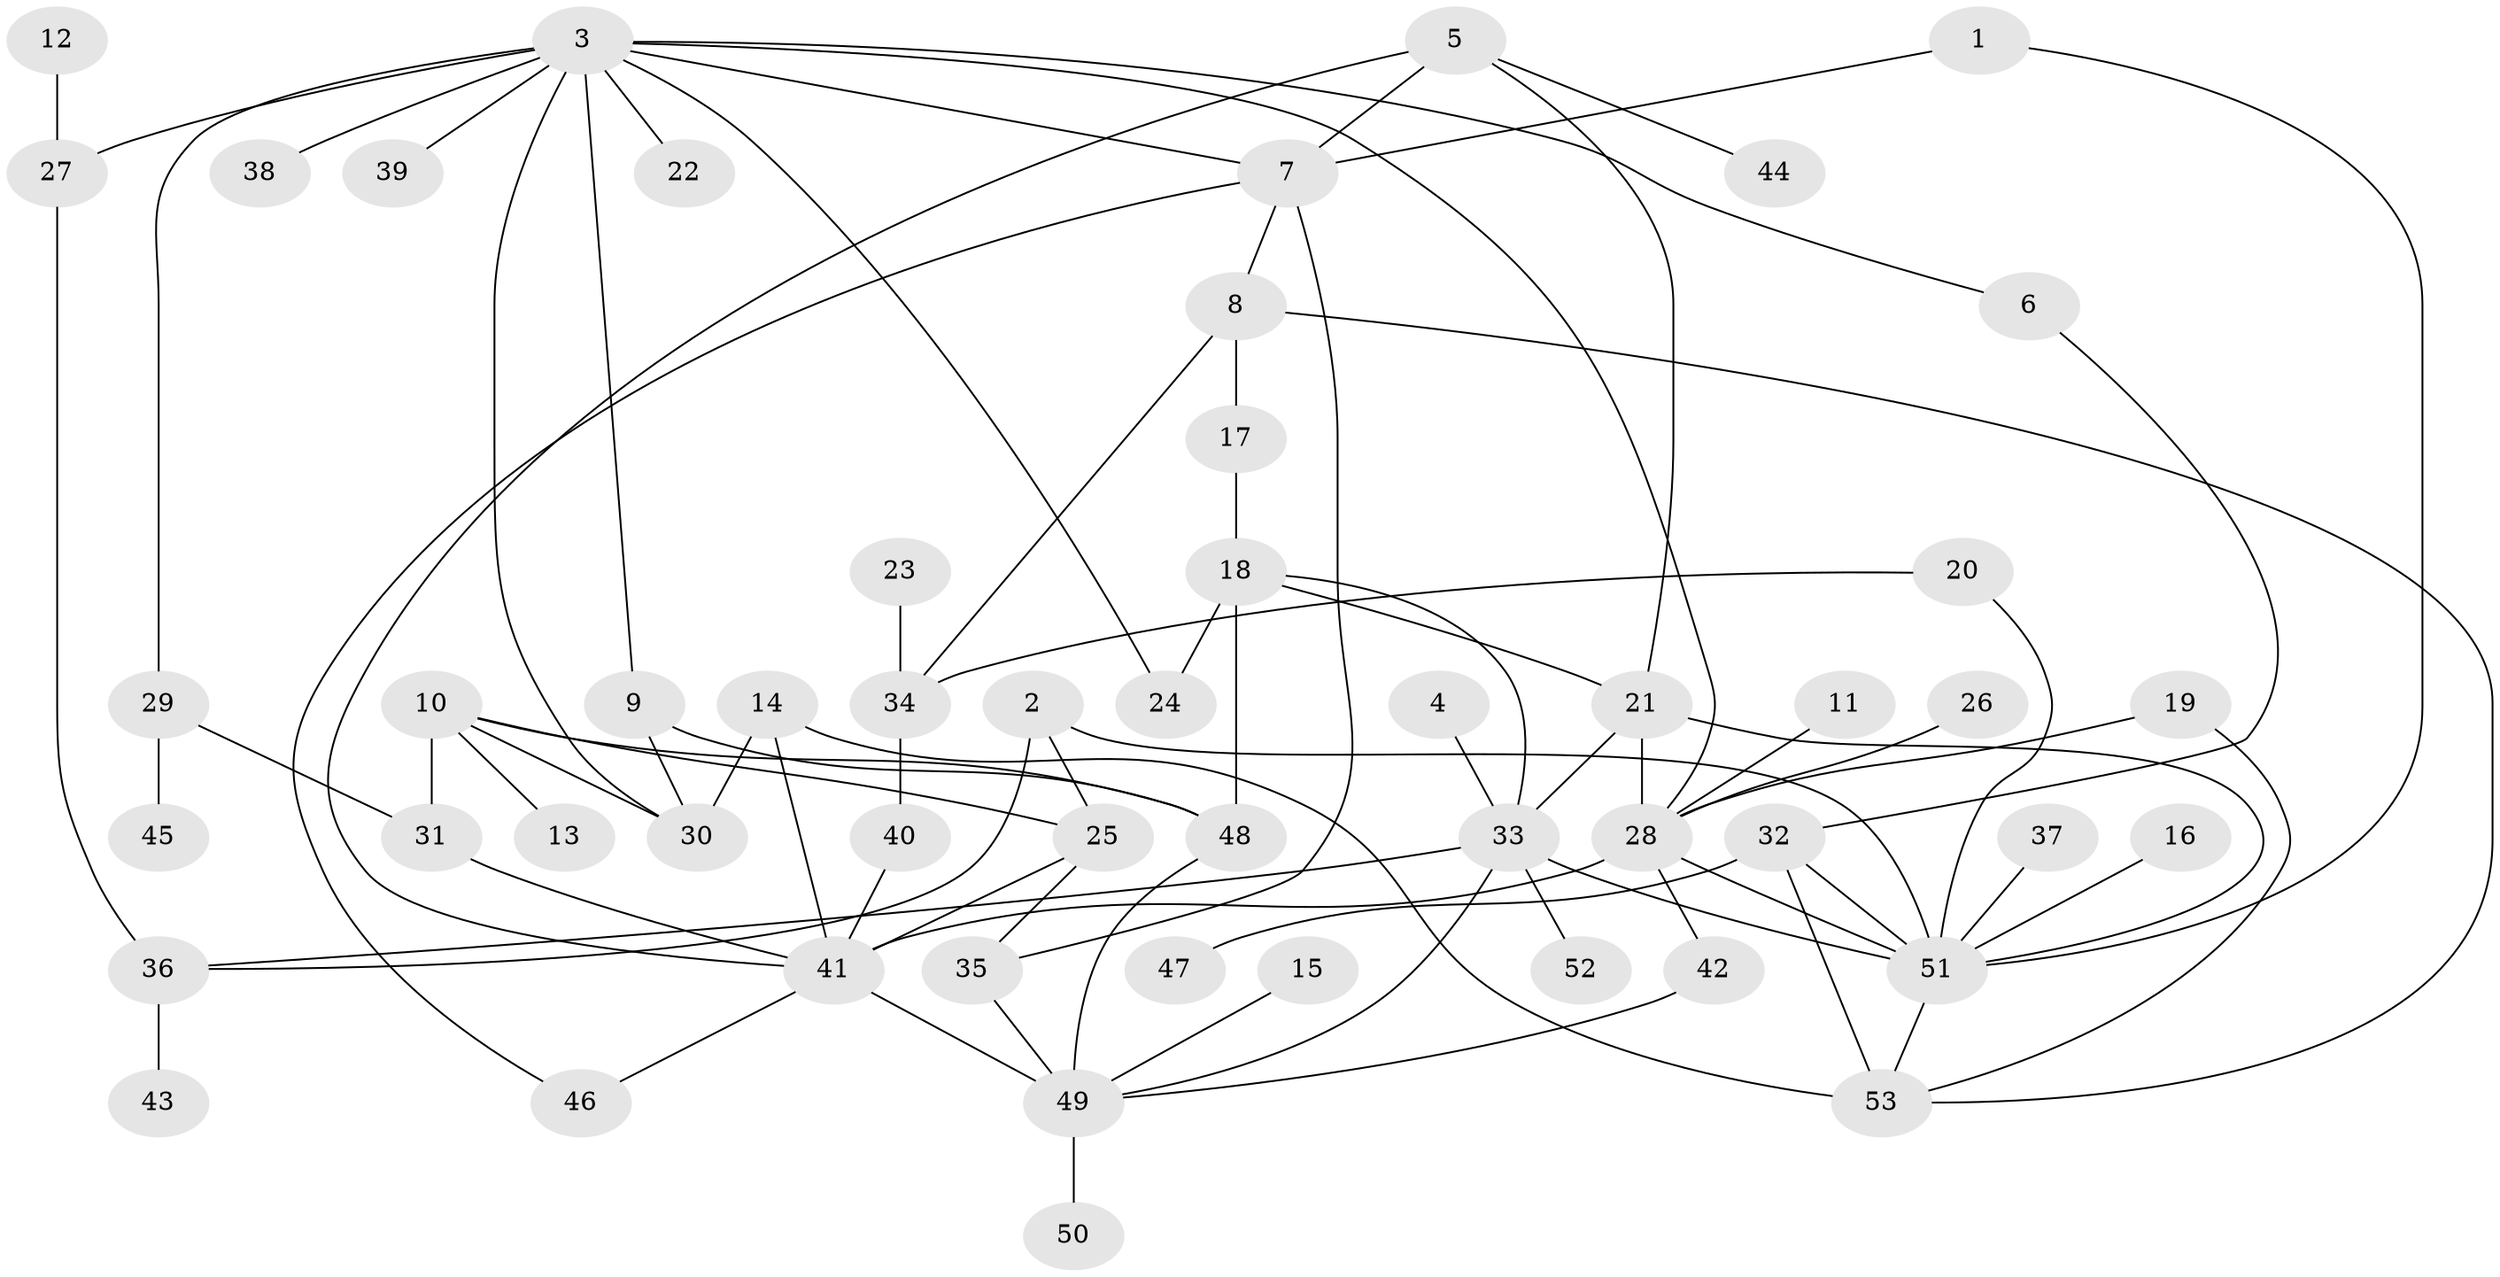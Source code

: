 // original degree distribution, {3: 0.19047619047619047, 9: 0.009523809523809525, 6: 0.0380952380952381, 2: 0.3333333333333333, 10: 0.009523809523809525, 4: 0.0761904761904762, 5: 0.047619047619047616, 1: 0.2761904761904762, 7: 0.009523809523809525, 8: 0.009523809523809525}
// Generated by graph-tools (version 1.1) at 2025/25/03/09/25 03:25:26]
// undirected, 53 vertices, 83 edges
graph export_dot {
graph [start="1"]
  node [color=gray90,style=filled];
  1;
  2;
  3;
  4;
  5;
  6;
  7;
  8;
  9;
  10;
  11;
  12;
  13;
  14;
  15;
  16;
  17;
  18;
  19;
  20;
  21;
  22;
  23;
  24;
  25;
  26;
  27;
  28;
  29;
  30;
  31;
  32;
  33;
  34;
  35;
  36;
  37;
  38;
  39;
  40;
  41;
  42;
  43;
  44;
  45;
  46;
  47;
  48;
  49;
  50;
  51;
  52;
  53;
  1 -- 7 [weight=1.0];
  1 -- 51 [weight=1.0];
  2 -- 25 [weight=1.0];
  2 -- 36 [weight=1.0];
  2 -- 51 [weight=1.0];
  3 -- 6 [weight=1.0];
  3 -- 7 [weight=1.0];
  3 -- 9 [weight=1.0];
  3 -- 22 [weight=1.0];
  3 -- 24 [weight=1.0];
  3 -- 27 [weight=1.0];
  3 -- 28 [weight=1.0];
  3 -- 29 [weight=1.0];
  3 -- 30 [weight=1.0];
  3 -- 38 [weight=1.0];
  3 -- 39 [weight=1.0];
  4 -- 33 [weight=1.0];
  5 -- 7 [weight=1.0];
  5 -- 21 [weight=1.0];
  5 -- 41 [weight=1.0];
  5 -- 44 [weight=1.0];
  6 -- 32 [weight=1.0];
  7 -- 8 [weight=1.0];
  7 -- 35 [weight=1.0];
  7 -- 46 [weight=1.0];
  8 -- 17 [weight=1.0];
  8 -- 34 [weight=1.0];
  8 -- 53 [weight=1.0];
  9 -- 30 [weight=1.0];
  9 -- 48 [weight=1.0];
  10 -- 13 [weight=1.0];
  10 -- 25 [weight=1.0];
  10 -- 30 [weight=1.0];
  10 -- 31 [weight=1.0];
  10 -- 48 [weight=1.0];
  11 -- 28 [weight=1.0];
  12 -- 27 [weight=1.0];
  14 -- 30 [weight=1.0];
  14 -- 41 [weight=1.0];
  14 -- 53 [weight=1.0];
  15 -- 49 [weight=1.0];
  16 -- 51 [weight=1.0];
  17 -- 18 [weight=1.0];
  18 -- 21 [weight=1.0];
  18 -- 24 [weight=1.0];
  18 -- 33 [weight=1.0];
  18 -- 48 [weight=1.0];
  19 -- 28 [weight=1.0];
  19 -- 53 [weight=1.0];
  20 -- 34 [weight=1.0];
  20 -- 51 [weight=1.0];
  21 -- 28 [weight=1.0];
  21 -- 33 [weight=1.0];
  21 -- 51 [weight=1.0];
  23 -- 34 [weight=1.0];
  25 -- 35 [weight=1.0];
  25 -- 41 [weight=1.0];
  26 -- 28 [weight=1.0];
  27 -- 36 [weight=1.0];
  28 -- 41 [weight=1.0];
  28 -- 42 [weight=1.0];
  28 -- 51 [weight=1.0];
  29 -- 31 [weight=1.0];
  29 -- 45 [weight=1.0];
  31 -- 41 [weight=1.0];
  32 -- 47 [weight=1.0];
  32 -- 51 [weight=1.0];
  32 -- 53 [weight=2.0];
  33 -- 36 [weight=1.0];
  33 -- 49 [weight=1.0];
  33 -- 51 [weight=1.0];
  33 -- 52 [weight=1.0];
  34 -- 40 [weight=1.0];
  35 -- 49 [weight=1.0];
  36 -- 43 [weight=1.0];
  37 -- 51 [weight=1.0];
  40 -- 41 [weight=1.0];
  41 -- 46 [weight=1.0];
  41 -- 49 [weight=1.0];
  42 -- 49 [weight=1.0];
  48 -- 49 [weight=2.0];
  49 -- 50 [weight=1.0];
  51 -- 53 [weight=1.0];
}
